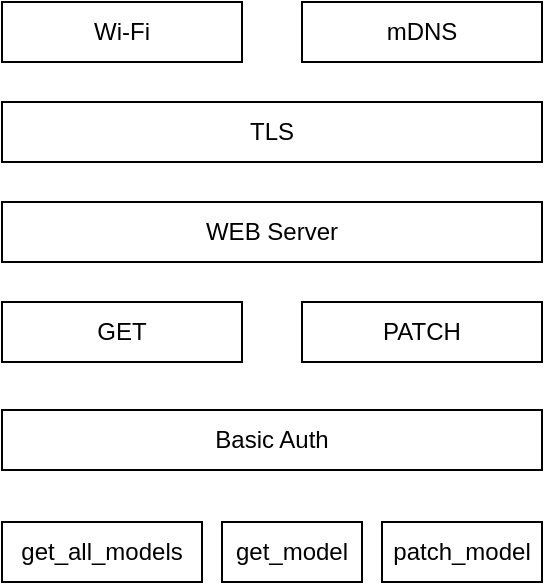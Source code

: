 <mxfile>
    <diagram id="2GNkmUgkyu2V-Jqc7VF5" name="Page-1">
        <mxGraphModel dx="560" dy="461" grid="1" gridSize="10" guides="1" tooltips="1" connect="1" arrows="1" fold="1" page="1" pageScale="1" pageWidth="1169" pageHeight="827" background="none" math="0" shadow="0">
            <root>
                <mxCell id="0"/>
                <mxCell id="1" parent="0"/>
                <mxCell id="2" value="Wi-Fi" style="rounded=0;whiteSpace=wrap;html=1;fillColor=none;" vertex="1" parent="1">
                    <mxGeometry x="100" y="190" width="120" height="30" as="geometry"/>
                </mxCell>
                <mxCell id="3" value="mDNS" style="rounded=0;whiteSpace=wrap;html=1;fillColor=none;" vertex="1" parent="1">
                    <mxGeometry x="250" y="190" width="120" height="30" as="geometry"/>
                </mxCell>
                <mxCell id="4" value="WEB Server" style="rounded=0;whiteSpace=wrap;html=1;fillColor=none;" vertex="1" parent="1">
                    <mxGeometry x="100" y="290" width="270" height="30" as="geometry"/>
                </mxCell>
                <mxCell id="5" value="TLS" style="rounded=0;whiteSpace=wrap;html=1;fillColor=none;" vertex="1" parent="1">
                    <mxGeometry x="100" y="240" width="270" height="30" as="geometry"/>
                </mxCell>
                <mxCell id="6" value="Basic Auth" style="rounded=0;whiteSpace=wrap;html=1;fillColor=none;" vertex="1" parent="1">
                    <mxGeometry x="100" y="394" width="270" height="30" as="geometry"/>
                </mxCell>
                <mxCell id="7" value="GET" style="rounded=0;whiteSpace=wrap;html=1;fillColor=none;" vertex="1" parent="1">
                    <mxGeometry x="100" y="340" width="120" height="30" as="geometry"/>
                </mxCell>
                <mxCell id="8" value="PATCH" style="rounded=0;whiteSpace=wrap;html=1;fillColor=none;" vertex="1" parent="1">
                    <mxGeometry x="250" y="340" width="120" height="30" as="geometry"/>
                </mxCell>
                <mxCell id="12" value="get_all_models" style="rounded=0;whiteSpace=wrap;html=1;fillColor=none;" vertex="1" parent="1">
                    <mxGeometry x="100" y="450" width="100" height="30" as="geometry"/>
                </mxCell>
                <mxCell id="13" value="get_model" style="rounded=0;whiteSpace=wrap;html=1;fillColor=none;" vertex="1" parent="1">
                    <mxGeometry x="210" y="450" width="70" height="30" as="geometry"/>
                </mxCell>
                <mxCell id="14" value="patch_model" style="rounded=0;whiteSpace=wrap;html=1;fillColor=none;" vertex="1" parent="1">
                    <mxGeometry x="290" y="450" width="80" height="30" as="geometry"/>
                </mxCell>
            </root>
        </mxGraphModel>
    </diagram>
</mxfile>